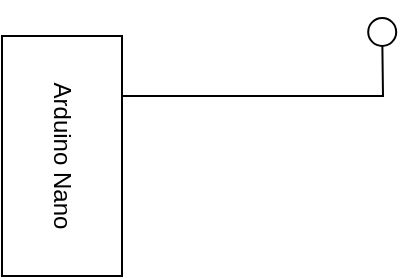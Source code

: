 <mxfile version="24.5.4" type="device">
  <diagram name="Page-1" id="fE7-8Fr0boYrUfQLrgnX">
    <mxGraphModel dx="527" dy="198" grid="1" gridSize="10" guides="1" tooltips="1" connect="1" arrows="1" fold="1" page="1" pageScale="1" pageWidth="827" pageHeight="1169" math="0" shadow="0">
      <root>
        <mxCell id="0" />
        <mxCell id="1" parent="0" />
        <mxCell id="DkUe1uNr_BKq9LOf1k29-2" style="edgeStyle=orthogonalEdgeStyle;rounded=0;orthogonalLoop=1;jettySize=auto;html=1;exitX=0.25;exitY=0;exitDx=0;exitDy=0;endArrow=circle;endFill=0;" edge="1" parent="1" source="DkUe1uNr_BKq9LOf1k29-1">
          <mxGeometry relative="1" as="geometry">
            <mxPoint x="570" y="260" as="targetPoint" />
          </mxGeometry>
        </mxCell>
        <mxCell id="DkUe1uNr_BKq9LOf1k29-1" value="Arduino Nano" style="whiteSpace=wrap;html=1;rotation=90;" vertex="1" parent="1">
          <mxGeometry x="350" y="300" width="120" height="60" as="geometry" />
        </mxCell>
      </root>
    </mxGraphModel>
  </diagram>
</mxfile>
